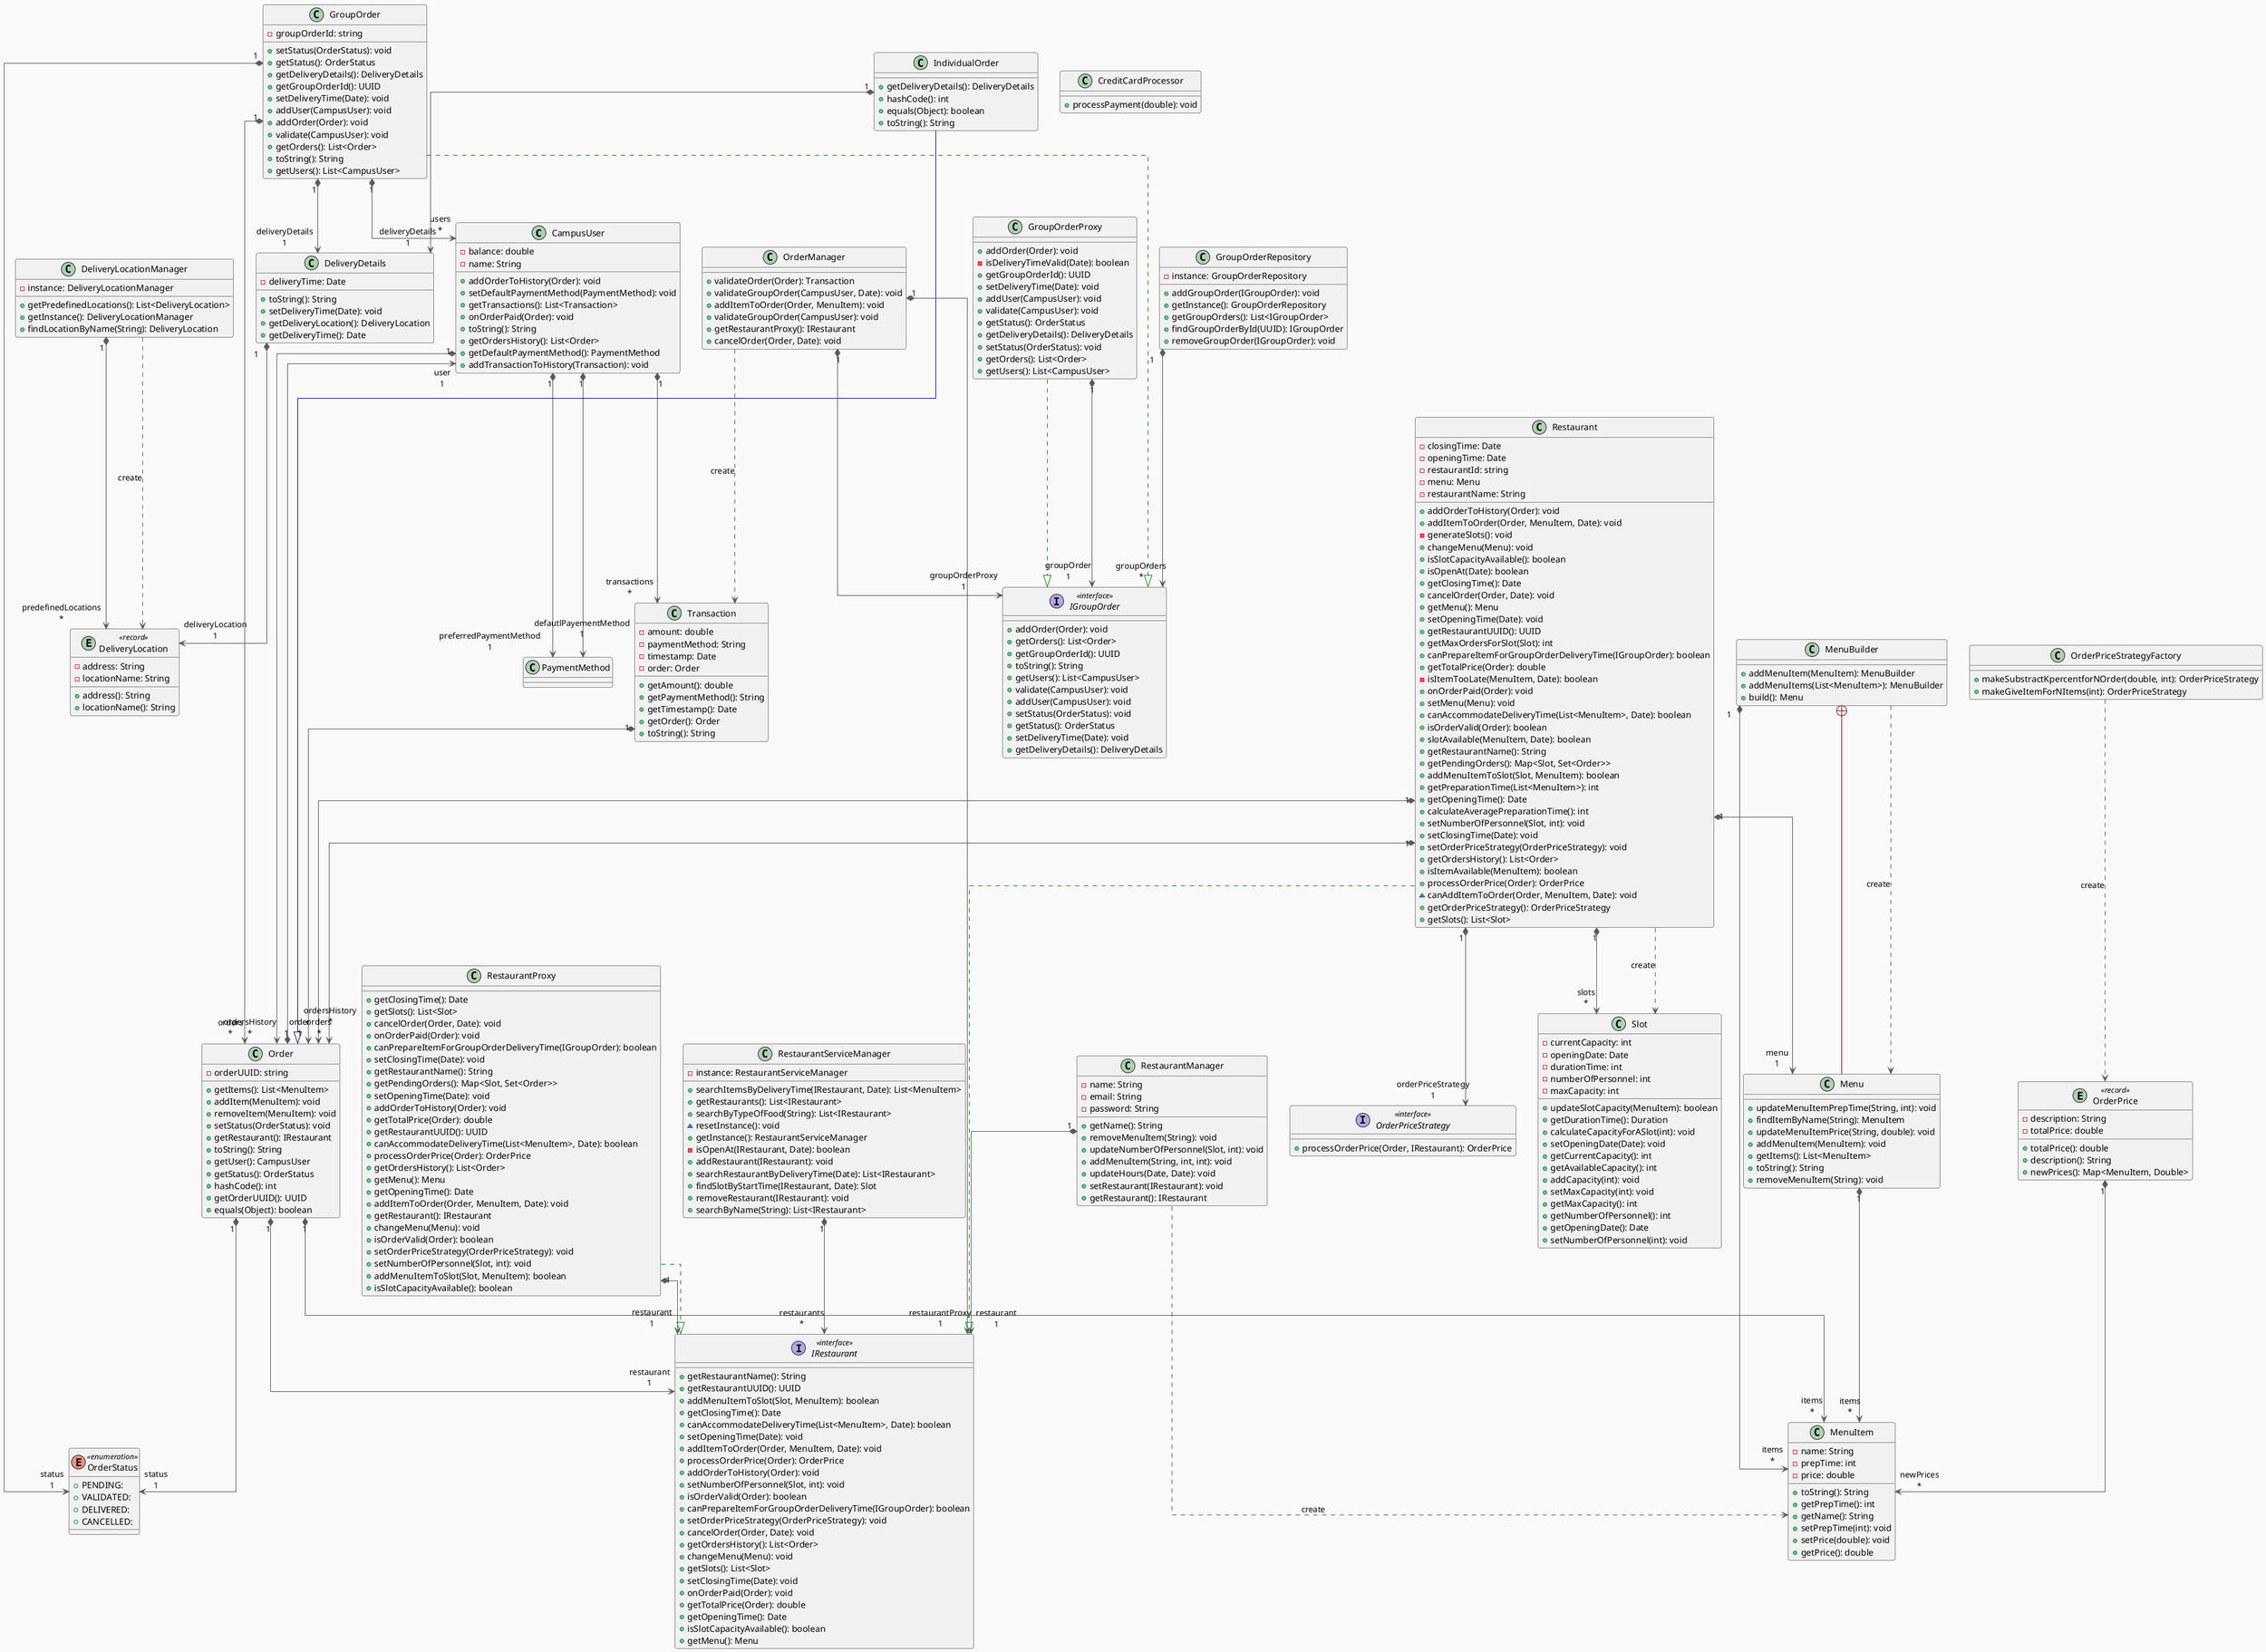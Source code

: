@startuml
!theme mars
top to bottom direction
skinparam linetype ortho

class CampusUser {
  - balance: double
  - name: String
  + addOrderToHistory(Order): void
  + setDefaultPaymentMethod(PaymentMethod): void
  + getTransactions(): List<Transaction>
  + onOrderPaid(Order): void
  + toString(): String
  + getOrdersHistory(): List<Order>
  + getDefaultPaymentMethod(): PaymentMethod
  + addTransactionToHistory(Transaction): void
}
class CreditCardProcessor {
  + processPayment(double): void
}
class DeliveryDetails {
  - deliveryTime: Date
  + toString(): String
  + setDeliveryTime(Date): void
  + getDeliveryLocation(): DeliveryLocation
  + getDeliveryTime(): Date
}
entity DeliveryLocation << record >> {
  - address: String
  - locationName: String
  + address(): String
  + locationName(): String
}
class DeliveryLocationManager {
  - instance: DeliveryLocationManager
  + getPredefinedLocations(): List<DeliveryLocation>
  + getInstance(): DeliveryLocationManager
  + findLocationByName(String): DeliveryLocation
}
class GroupOrder {
  - groupOrderId: string
  + setStatus(OrderStatus): void
  + getStatus(): OrderStatus
  + getDeliveryDetails(): DeliveryDetails
  + getGroupOrderId(): UUID
  + setDeliveryTime(Date): void
  + addUser(CampusUser): void
  + addOrder(Order): void
  + validate(CampusUser): void
  + getOrders(): List<Order>
  + toString(): String
  + getUsers(): List<CampusUser>
}
class GroupOrderProxy {
  + addOrder(Order): void
  - isDeliveryTimeValid(Date): boolean
  + getGroupOrderId(): UUID
  + setDeliveryTime(Date): void
  + addUser(CampusUser): void
  + validate(CampusUser): void
  + getStatus(): OrderStatus
  + getDeliveryDetails(): DeliveryDetails
  + setStatus(OrderStatus): void
  + getOrders(): List<Order>
  + getUsers(): List<CampusUser>
}
class GroupOrderRepository {
  - instance: GroupOrderRepository
  + addGroupOrder(IGroupOrder): void
  + getInstance(): GroupOrderRepository
  + getGroupOrders(): List<IGroupOrder>
  + findGroupOrderById(UUID): IGroupOrder
  + removeGroupOrder(IGroupOrder): void
}
interface IGroupOrder << interface >> {
  + addOrder(Order): void
  + getOrders(): List<Order>
  + getGroupOrderId(): UUID
  + toString(): String
  + getUsers(): List<CampusUser>
  + validate(CampusUser): void
  + addUser(CampusUser): void
  + setStatus(OrderStatus): void
  + getStatus(): OrderStatus
  + setDeliveryTime(Date): void
  + getDeliveryDetails(): DeliveryDetails
}
interface IRestaurant << interface >> {
  + getRestaurantName(): String
  + getRestaurantUUID(): UUID
  + addMenuItemToSlot(Slot, MenuItem): boolean
  + getClosingTime(): Date
  + canAccommodateDeliveryTime(List<MenuItem>, Date): boolean
  + setOpeningTime(Date): void
  + addItemToOrder(Order, MenuItem, Date): void
  + processOrderPrice(Order): OrderPrice
  + addOrderToHistory(Order): void
  + setNumberOfPersonnel(Slot, int): void
  + isOrderValid(Order): boolean
  + canPrepareItemForGroupOrderDeliveryTime(IGroupOrder): boolean
  + setOrderPriceStrategy(OrderPriceStrategy): void
  + cancelOrder(Order, Date): void
  + getOrdersHistory(): List<Order>
  + changeMenu(Menu): void
  + getSlots(): List<Slot>
  + setClosingTime(Date): void
  + onOrderPaid(Order): void
  + getTotalPrice(Order): double
  + getOpeningTime(): Date
  + isSlotCapacityAvailable(): boolean
  + getMenu(): Menu
}
class IndividualOrder {
  + getDeliveryDetails(): DeliveryDetails
  + hashCode(): int
  + equals(Object): boolean
  + toString(): String
}
class Menu {
  + updateMenuItemPrepTime(String, int): void
  + findItemByName(String): MenuItem
  + updateMenuItemPrice(String, double): void
  + addMenuItem(MenuItem): void
  + getItems(): List<MenuItem>
  + toString(): String
  + removeMenuItem(String): void
}
class MenuBuilder {
  + addMenuItem(MenuItem): MenuBuilder
  + addMenuItems(List<MenuItem>): MenuBuilder
  + build(): Menu
}
class MenuItem {
  - name: String
  - prepTime: int
  - price: double
  + toString(): String
  + getPrepTime(): int
  + getName(): String
  + setPrepTime(int): void
  + setPrice(double): void
  + getPrice(): double
}
class Order {
  - orderUUID: string
  + getItems(): List<MenuItem>
  + addItem(MenuItem): void
  + removeItem(MenuItem): void
  + setStatus(OrderStatus): void
  + getRestaurant(): IRestaurant
  + toString(): String
  + getUser(): CampusUser
  + getStatus(): OrderStatus
  + hashCode(): int
  + getOrderUUID(): UUID
  + equals(Object): boolean
}
class OrderManager {
  + validateOrder(Order): Transaction
  + validateGroupOrder(CampusUser, Date): void
  + addItemToOrder(Order, MenuItem): void
  + validateGroupOrder(CampusUser): void
  + getRestaurantProxy(): IRestaurant
  + cancelOrder(Order, Date): void
}
entity OrderPrice << record >> {
  - description: String
  - totalPrice: double
  + totalPrice(): double
  + description(): String
  + newPrices(): Map<MenuItem, Double>
}
interface OrderPriceStrategy << interface >> {
  + processOrderPrice(Order, IRestaurant): OrderPrice
}
class OrderPriceStrategyFactory {
  + makeSubstractKpercentforNOrder(double, int): OrderPriceStrategy
  + makeGiveItemForNItems(int): OrderPriceStrategy
}
enum OrderStatus << enumeration >> {
  + PENDING:
  + VALIDATED:
  + DELIVERED:
  + CANCELLED:
}
class Restaurant {
  - closingTime: Date
  - openingTime: Date
  - restaurantId: string
  - menu: Menu
  - restaurantName: String
  + addOrderToHistory(Order): void
  + addItemToOrder(Order, MenuItem, Date): void
  - generateSlots(): void
  + changeMenu(Menu): void
  + isSlotCapacityAvailable(): boolean
  + isOpenAt(Date): boolean
  + getClosingTime(): Date
  + cancelOrder(Order, Date): void
  + getMenu(): Menu
  + setOpeningTime(Date): void
  + getRestaurantUUID(): UUID
  + getMaxOrdersForSlot(Slot): int
  + canPrepareItemForGroupOrderDeliveryTime(IGroupOrder): boolean
  + getTotalPrice(Order): double
  - isItemTooLate(MenuItem, Date): boolean
  + onOrderPaid(Order): void
  + setMenu(Menu): void
  + canAccommodateDeliveryTime(List<MenuItem>, Date): boolean
  + isOrderValid(Order): boolean
  + slotAvailable(MenuItem, Date): boolean
  + getRestaurantName(): String
  + getPendingOrders(): Map<Slot, Set<Order>>
  + addMenuItemToSlot(Slot, MenuItem): boolean
  + getPreparationTime(List<MenuItem>): int
  + getOpeningTime(): Date
  + calculateAveragePreparationTime(): int
  + setNumberOfPersonnel(Slot, int): void
  + setClosingTime(Date): void
  + setOrderPriceStrategy(OrderPriceStrategy): void
  + getOrdersHistory(): List<Order>
  + isItemAvailable(MenuItem): boolean
  + processOrderPrice(Order): OrderPrice
  ~ canAddItemToOrder(Order, MenuItem, Date): void
  + getOrderPriceStrategy(): OrderPriceStrategy
  + getSlots(): List<Slot>
}
class RestaurantManager {
  - name: String
  - email: String
  - password: String
  + getName(): String
  + removeMenuItem(String): void
  + updateNumberOfPersonnel(Slot, int): void
  + addMenuItem(String, int, int): void
  + updateHours(Date, Date): void
  + setRestaurant(IRestaurant): void
  + getRestaurant(): IRestaurant
}
class RestaurantProxy {
  + getClosingTime(): Date
  + getSlots(): List<Slot>
  + cancelOrder(Order, Date): void
  + onOrderPaid(Order): void
  + canPrepareItemForGroupOrderDeliveryTime(IGroupOrder): boolean
  + setClosingTime(Date): void
  + getRestaurantName(): String
  + getPendingOrders(): Map<Slot, Set<Order>>
  + setOpeningTime(Date): void
  + addOrderToHistory(Order): void
  + getTotalPrice(Order): double
  + getRestaurantUUID(): UUID
  + canAccommodateDeliveryTime(List<MenuItem>, Date): boolean
  + processOrderPrice(Order): OrderPrice
  + getOrdersHistory(): List<Order>
  + getMenu(): Menu
  + getOpeningTime(): Date
  + addItemToOrder(Order, MenuItem, Date): void
  + getRestaurant(): IRestaurant
  + changeMenu(Menu): void
  + isOrderValid(Order): boolean
  + setOrderPriceStrategy(OrderPriceStrategy): void
  + setNumberOfPersonnel(Slot, int): void
  + addMenuItemToSlot(Slot, MenuItem): boolean
  + isSlotCapacityAvailable(): boolean
}
class RestaurantServiceManager {
  - instance: RestaurantServiceManager
  + searchItemsByDeliveryTime(IRestaurant, Date): List<MenuItem>
  + getRestaurants(): List<IRestaurant>
  + searchByTypeOfFood(String): List<IRestaurant>
  ~ resetInstance(): void
  + getInstance(): RestaurantServiceManager
  - isOpenAt(IRestaurant, Date): boolean
  + addRestaurant(IRestaurant): void
  + searchRestaurantByDeliveryTime(Date): List<IRestaurant>
  + findSlotByStartTime(IRestaurant, Date): Slot
  + removeRestaurant(IRestaurant): void
  + searchByName(String): List<IRestaurant>
}
class Slot {
  - currentCapacity: int
  - openingDate: Date
  - durationTime: int
  - numberOfPersonnel: int
  - maxCapacity: int
  + updateSlotCapacity(MenuItem): boolean
  + getDurationTime(): Duration
  + calculateCapacityForASlot(int): void
  + setOpeningDate(Date): void
  + getCurrentCapacity(): int
  + getAvailableCapacity(): int
  + addCapacity(int): void
  + setMaxCapacity(int): void
  + getMaxCapacity(): int
  + getNumberOfPersonnel(): int
  + getOpeningDate(): Date
  + setNumberOfPersonnel(int): void
}
class Transaction {
  - amount: double
  - paymentMethod: String
  - timestamp: Date
  - order: Order
  + getAmount(): double
  + getPaymentMethod(): String
  + getTimestamp(): Date
  + getOrder(): Order
  + toString(): String
}

CampusUser                "1" *-[#595959,plain]-> "ordersHistory\n*" Order
CampusUser                "1" *-[#595959,plain]-> "preferredPaymentMethod\n1" PaymentMethod
CampusUser                "1" *-[#595959,plain]-> "defautlPayementMethod\n1" PaymentMethod
CampusUser                "1" *-[#595959,plain]-> "transactions\n*" Transaction
DeliveryDetails           "1" *-[#595959,plain]-> "deliveryLocation\n1" DeliveryLocation
DeliveryLocationManager   "1" *-[#595959,plain]-> "predefinedLocations\n*" DeliveryLocation
DeliveryLocationManager    -[#595959,dashed]->  DeliveryLocation          : "«create»"
GroupOrder                "1" *-[#595959,plain]-> "users\n*" CampusUser
GroupOrder                "1" *-[#595959,plain]-> "deliveryDetails\n1" DeliveryDetails
GroupOrder                 -[#008200,dashed]-^  IGroupOrder
GroupOrder                "1" *-[#595959,plain]-> "orders\n*" Order
GroupOrder                "1" *-[#595959,plain]-> "status\n1" OrderStatus
GroupOrderProxy            -[#008200,dashed]-^  IGroupOrder
GroupOrderProxy           "1" *-[#595959,plain]-> "groupOrder\n1" IGroupOrder
GroupOrderRepository      "1" *-[#595959,plain]-> "groupOrders\n*" IGroupOrder
IndividualOrder           "1" *-[#595959,plain]-> "deliveryDetails\n1" DeliveryDetails
IndividualOrder            -[#000082,plain]-^  Order
Menu                      "1" *-[#595959,plain]-> "items\n*" MenuItem
MenuBuilder                +-[#820000,plain]-  Menu
MenuBuilder                -[#595959,dashed]->  Menu                      : "«create»"
MenuBuilder               "1" *-[#595959,plain]-> "items\n*" MenuItem
Order                     "1" *-[#595959,plain]-> "user\n1" CampusUser
Order                     "1" *-[#595959,plain]-> "restaurant\n1" IRestaurant
Order                     "1" *-[#595959,plain]-> "items\n*" MenuItem
Order                     "1" *-[#595959,plain]-> "status\n1" OrderStatus
OrderManager              "1" *-[#595959,plain]-> "groupOrderProxy\n1" IGroupOrder
OrderManager              "1" *-[#595959,plain]-> "restaurantProxy\n1" IRestaurant
OrderManager               -[#595959,dashed]->  Transaction               : "«create»"
OrderPrice                "1" *-[#595959,plain]-> "newPrices\n*" MenuItem
OrderPriceStrategyFactory  -[#595959,dashed]->  OrderPrice                : "«create»"
Restaurant                 -[#008200,dashed]-^  IRestaurant
Restaurant                "1" *-[#595959,plain]-> "menu\n1" Menu
Restaurant                "1" *-[#595959,plain]-> "ordersHistory\n*" Order
Restaurant                "1" *-[#595959,plain]-> "orderPriceStrategy\n1" OrderPriceStrategy
Restaurant                "1" *-[#595959,plain]-> "slots\n*" Slot
Restaurant                "1" *-[#595959,plain]-> "orders\n*" Order
Restaurant                 -[#595959,dashed]->  Slot                      : "«create»"
RestaurantManager         "1" *-[#595959,plain]-> "restaurant\n1" IRestaurant
RestaurantManager          -[#595959,dashed]->  MenuItem                  : "«create»"
RestaurantProxy            -[#008200,dashed]-^  IRestaurant
RestaurantProxy           "1" *-[#595959,plain]-> "restaurant\n1" IRestaurant
RestaurantServiceManager  "1" *-[#595959,plain]-> "restaurants\n*" IRestaurant
Transaction               "1" *-[#595959,plain]-> "order\n1" Order
@enduml


